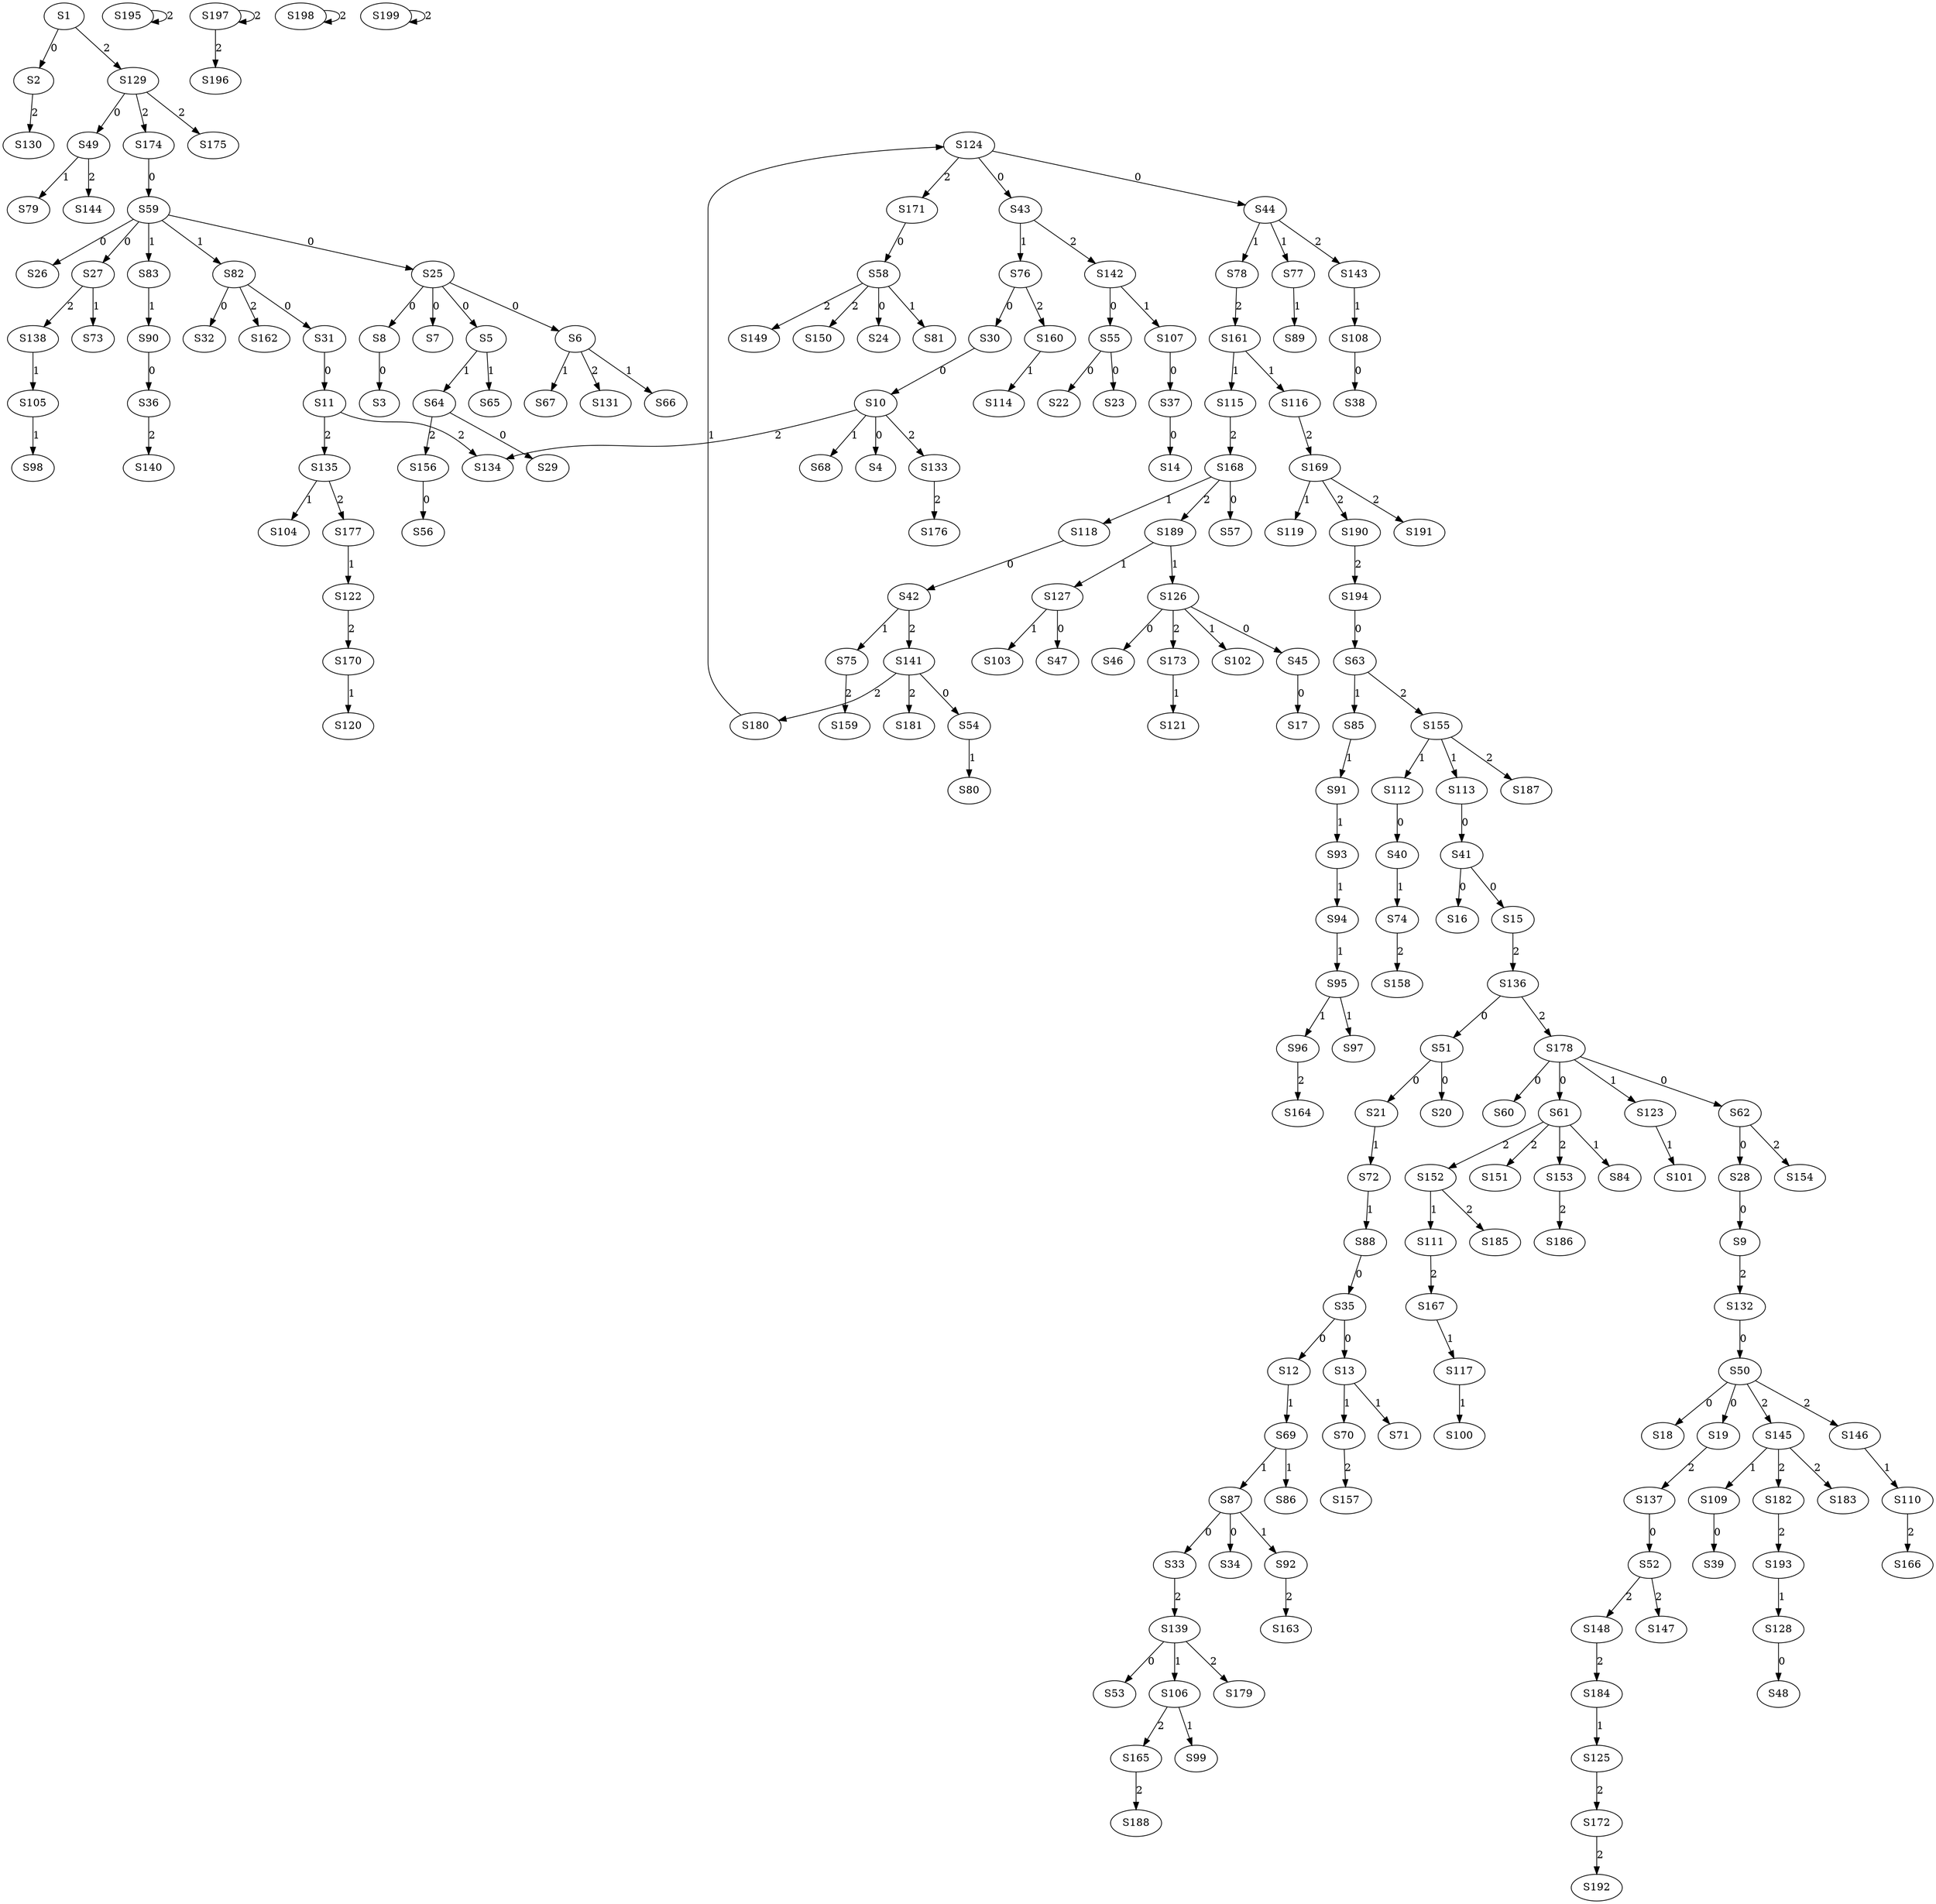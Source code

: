 strict digraph {
	S1 -> S2 [ label = 0 ];
	S8 -> S3 [ label = 0 ];
	S10 -> S4 [ label = 0 ];
	S25 -> S5 [ label = 0 ];
	S25 -> S6 [ label = 0 ];
	S25 -> S7 [ label = 0 ];
	S25 -> S8 [ label = 0 ];
	S28 -> S9 [ label = 0 ];
	S30 -> S10 [ label = 0 ];
	S31 -> S11 [ label = 0 ];
	S35 -> S12 [ label = 0 ];
	S35 -> S13 [ label = 0 ];
	S37 -> S14 [ label = 0 ];
	S41 -> S15 [ label = 0 ];
	S41 -> S16 [ label = 0 ];
	S45 -> S17 [ label = 0 ];
	S50 -> S18 [ label = 0 ];
	S50 -> S19 [ label = 0 ];
	S51 -> S20 [ label = 0 ];
	S51 -> S21 [ label = 0 ];
	S55 -> S22 [ label = 0 ];
	S55 -> S23 [ label = 0 ];
	S58 -> S24 [ label = 0 ];
	S59 -> S25 [ label = 0 ];
	S59 -> S26 [ label = 0 ];
	S59 -> S27 [ label = 0 ];
	S62 -> S28 [ label = 0 ];
	S64 -> S29 [ label = 0 ];
	S76 -> S30 [ label = 0 ];
	S82 -> S31 [ label = 0 ];
	S82 -> S32 [ label = 0 ];
	S87 -> S33 [ label = 0 ];
	S87 -> S34 [ label = 0 ];
	S88 -> S35 [ label = 0 ];
	S90 -> S36 [ label = 0 ];
	S107 -> S37 [ label = 0 ];
	S108 -> S38 [ label = 0 ];
	S109 -> S39 [ label = 0 ];
	S112 -> S40 [ label = 0 ];
	S113 -> S41 [ label = 0 ];
	S118 -> S42 [ label = 0 ];
	S124 -> S43 [ label = 0 ];
	S124 -> S44 [ label = 0 ];
	S126 -> S45 [ label = 0 ];
	S126 -> S46 [ label = 0 ];
	S127 -> S47 [ label = 0 ];
	S128 -> S48 [ label = 0 ];
	S129 -> S49 [ label = 0 ];
	S132 -> S50 [ label = 0 ];
	S136 -> S51 [ label = 0 ];
	S137 -> S52 [ label = 0 ];
	S139 -> S53 [ label = 0 ];
	S141 -> S54 [ label = 0 ];
	S142 -> S55 [ label = 0 ];
	S156 -> S56 [ label = 0 ];
	S168 -> S57 [ label = 0 ];
	S171 -> S58 [ label = 0 ];
	S174 -> S59 [ label = 0 ];
	S178 -> S60 [ label = 0 ];
	S178 -> S61 [ label = 0 ];
	S178 -> S62 [ label = 0 ];
	S194 -> S63 [ label = 0 ];
	S5 -> S64 [ label = 1 ];
	S5 -> S65 [ label = 1 ];
	S6 -> S66 [ label = 1 ];
	S6 -> S67 [ label = 1 ];
	S10 -> S68 [ label = 1 ];
	S12 -> S69 [ label = 1 ];
	S13 -> S70 [ label = 1 ];
	S13 -> S71 [ label = 1 ];
	S21 -> S72 [ label = 1 ];
	S27 -> S73 [ label = 1 ];
	S40 -> S74 [ label = 1 ];
	S42 -> S75 [ label = 1 ];
	S43 -> S76 [ label = 1 ];
	S44 -> S77 [ label = 1 ];
	S44 -> S78 [ label = 1 ];
	S49 -> S79 [ label = 1 ];
	S54 -> S80 [ label = 1 ];
	S58 -> S81 [ label = 1 ];
	S59 -> S82 [ label = 1 ];
	S59 -> S83 [ label = 1 ];
	S61 -> S84 [ label = 1 ];
	S63 -> S85 [ label = 1 ];
	S69 -> S86 [ label = 1 ];
	S69 -> S87 [ label = 1 ];
	S72 -> S88 [ label = 1 ];
	S77 -> S89 [ label = 1 ];
	S83 -> S90 [ label = 1 ];
	S85 -> S91 [ label = 1 ];
	S87 -> S92 [ label = 1 ];
	S91 -> S93 [ label = 1 ];
	S93 -> S94 [ label = 1 ];
	S94 -> S95 [ label = 1 ];
	S95 -> S96 [ label = 1 ];
	S95 -> S97 [ label = 1 ];
	S105 -> S98 [ label = 1 ];
	S106 -> S99 [ label = 1 ];
	S117 -> S100 [ label = 1 ];
	S123 -> S101 [ label = 1 ];
	S126 -> S102 [ label = 1 ];
	S127 -> S103 [ label = 1 ];
	S135 -> S104 [ label = 1 ];
	S138 -> S105 [ label = 1 ];
	S139 -> S106 [ label = 1 ];
	S142 -> S107 [ label = 1 ];
	S143 -> S108 [ label = 1 ];
	S145 -> S109 [ label = 1 ];
	S146 -> S110 [ label = 1 ];
	S152 -> S111 [ label = 1 ];
	S155 -> S112 [ label = 1 ];
	S155 -> S113 [ label = 1 ];
	S160 -> S114 [ label = 1 ];
	S161 -> S115 [ label = 1 ];
	S161 -> S116 [ label = 1 ];
	S167 -> S117 [ label = 1 ];
	S168 -> S118 [ label = 1 ];
	S169 -> S119 [ label = 1 ];
	S170 -> S120 [ label = 1 ];
	S173 -> S121 [ label = 1 ];
	S177 -> S122 [ label = 1 ];
	S178 -> S123 [ label = 1 ];
	S180 -> S124 [ label = 1 ];
	S184 -> S125 [ label = 1 ];
	S189 -> S126 [ label = 1 ];
	S189 -> S127 [ label = 1 ];
	S193 -> S128 [ label = 1 ];
	S1 -> S129 [ label = 2 ];
	S2 -> S130 [ label = 2 ];
	S6 -> S131 [ label = 2 ];
	S9 -> S132 [ label = 2 ];
	S10 -> S133 [ label = 2 ];
	S10 -> S134 [ label = 2 ];
	S11 -> S135 [ label = 2 ];
	S15 -> S136 [ label = 2 ];
	S19 -> S137 [ label = 2 ];
	S27 -> S138 [ label = 2 ];
	S33 -> S139 [ label = 2 ];
	S36 -> S140 [ label = 2 ];
	S42 -> S141 [ label = 2 ];
	S43 -> S142 [ label = 2 ];
	S44 -> S143 [ label = 2 ];
	S49 -> S144 [ label = 2 ];
	S50 -> S145 [ label = 2 ];
	S50 -> S146 [ label = 2 ];
	S52 -> S147 [ label = 2 ];
	S52 -> S148 [ label = 2 ];
	S58 -> S149 [ label = 2 ];
	S58 -> S150 [ label = 2 ];
	S61 -> S151 [ label = 2 ];
	S61 -> S152 [ label = 2 ];
	S61 -> S153 [ label = 2 ];
	S62 -> S154 [ label = 2 ];
	S63 -> S155 [ label = 2 ];
	S64 -> S156 [ label = 2 ];
	S70 -> S157 [ label = 2 ];
	S74 -> S158 [ label = 2 ];
	S75 -> S159 [ label = 2 ];
	S76 -> S160 [ label = 2 ];
	S78 -> S161 [ label = 2 ];
	S82 -> S162 [ label = 2 ];
	S92 -> S163 [ label = 2 ];
	S96 -> S164 [ label = 2 ];
	S106 -> S165 [ label = 2 ];
	S110 -> S166 [ label = 2 ];
	S111 -> S167 [ label = 2 ];
	S115 -> S168 [ label = 2 ];
	S116 -> S169 [ label = 2 ];
	S122 -> S170 [ label = 2 ];
	S124 -> S171 [ label = 2 ];
	S125 -> S172 [ label = 2 ];
	S126 -> S173 [ label = 2 ];
	S129 -> S174 [ label = 2 ];
	S129 -> S175 [ label = 2 ];
	S133 -> S176 [ label = 2 ];
	S135 -> S177 [ label = 2 ];
	S136 -> S178 [ label = 2 ];
	S139 -> S179 [ label = 2 ];
	S141 -> S180 [ label = 2 ];
	S141 -> S181 [ label = 2 ];
	S145 -> S182 [ label = 2 ];
	S145 -> S183 [ label = 2 ];
	S148 -> S184 [ label = 2 ];
	S152 -> S185 [ label = 2 ];
	S153 -> S186 [ label = 2 ];
	S155 -> S187 [ label = 2 ];
	S165 -> S188 [ label = 2 ];
	S168 -> S189 [ label = 2 ];
	S169 -> S190 [ label = 2 ];
	S169 -> S191 [ label = 2 ];
	S172 -> S192 [ label = 2 ];
	S182 -> S193 [ label = 2 ];
	S190 -> S194 [ label = 2 ];
	S195 -> S195 [ label = 2 ];
	S197 -> S196 [ label = 2 ];
	S197 -> S197 [ label = 2 ];
	S198 -> S198 [ label = 2 ];
	S199 -> S199 [ label = 2 ];
	S11 -> S134 [ label = 2 ];
}